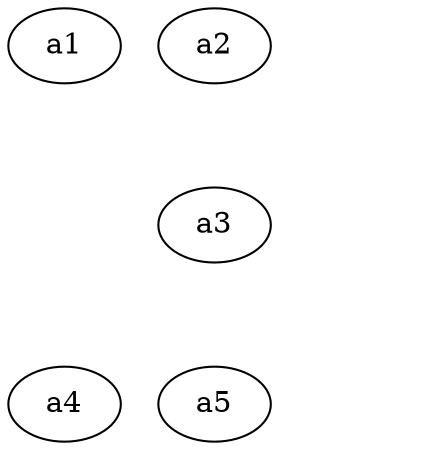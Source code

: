 // rank sample

digraph g1 {
	graph[
		rankdir = normal,
		ranksep = 0.7
	]
	a1, a2, a3, a4, a5;
	ga, gb, gc [label="", shape=none];
	ga -> gb -> gc [arrowhead = none, color=white];
	{rank = same; ga; a1; a2;}
	{rank = same; gb; a3;}
	{rank = same; gc; a4; a5;}
}
